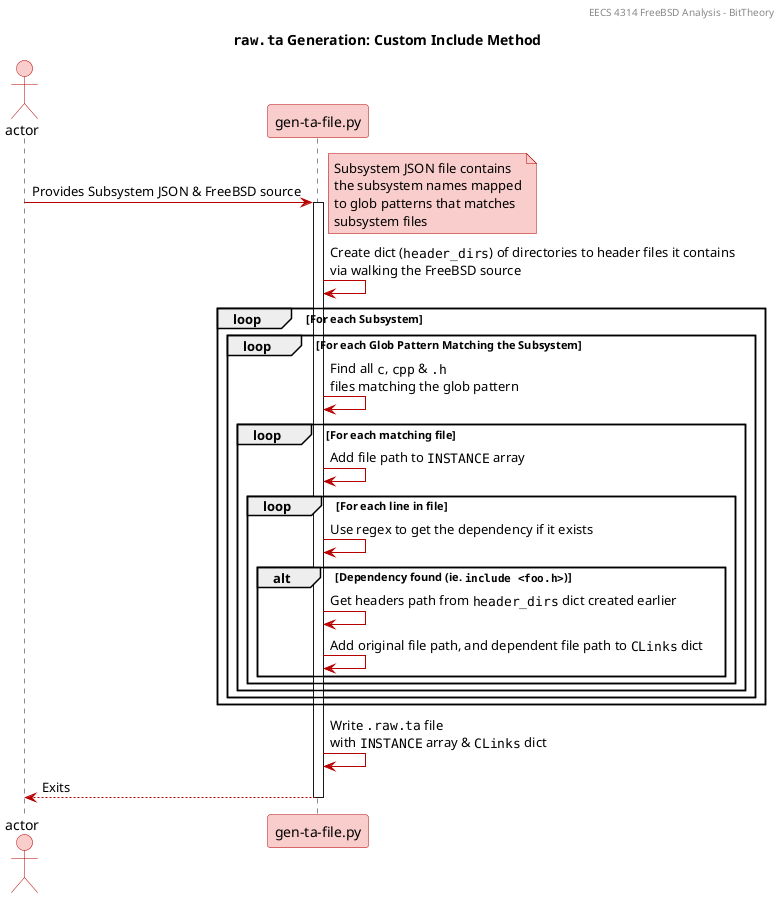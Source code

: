 @startuml
title ""raw.ta"" Generation: Custom Include Method
header EECS 4314 FreeBSD Analysis - BitTheory

skinparam {
ArrowColor #B70000

ActorBackgroundColor #F8CDCC
ActorBorderColor #B70000

NoteBackgroundColor #F8CDCC
NoteBorderColor #B70000

ParticipantBackgroundColor #F8CDCC
ParticipantBorderColor #B70000

NoteBackgroundColor #F8CDCC
NoteBorderColor #B70000

DatabaseBackgroundColor #F8CDCC
DatabaseBorderColor #B70000
}

actor actor

actor -> "gen-ta-file.py": Provides Subsystem JSON & FreeBSD source
activate "gen-ta-file.py"
note right: Subsystem JSON file contains\nthe subsystem names mapped\nto glob patterns that matches\nsubsystem files

"gen-ta-file.py" -> "gen-ta-file.py": Create dict (""header_dirs"") of directories to header files it contains\nvia walking the FreeBSD source

loop For each Subsystem
    loop For each Glob Pattern Matching the Subsystem
    "gen-ta-file.py" -> "gen-ta-file.py": Find all ""c"", ""cpp"" & "".h""\nfiles matching the glob pattern
    loop For each matching file
        "gen-ta-file.py" -> "gen-ta-file.py": Add file path to ""INSTANCE"" array
         loop For each line in file
             "gen-ta-file.py" -> "gen-ta-file.py": Use regex to get the dependency if it exists
             alt Dependency found (ie. ""include <foo.h>"")
                  "gen-ta-file.py" -> "gen-ta-file.py": Get headers path from ""header_dirs"" dict created earlier
                  "gen-ta-file.py" -> "gen-ta-file.py": Add original file path, and dependent file path to ""CLinks"" dict
             end
         end
    end
    end
end

"gen-ta-file.py" -> "gen-ta-file.py": Write "".raw.ta"" file\nwith ""INSTANCE"" array & ""CLinks"" dict
"gen-ta-file.py" --> actor: Exits
deactivate "gen-ta-file.py"
@enduml